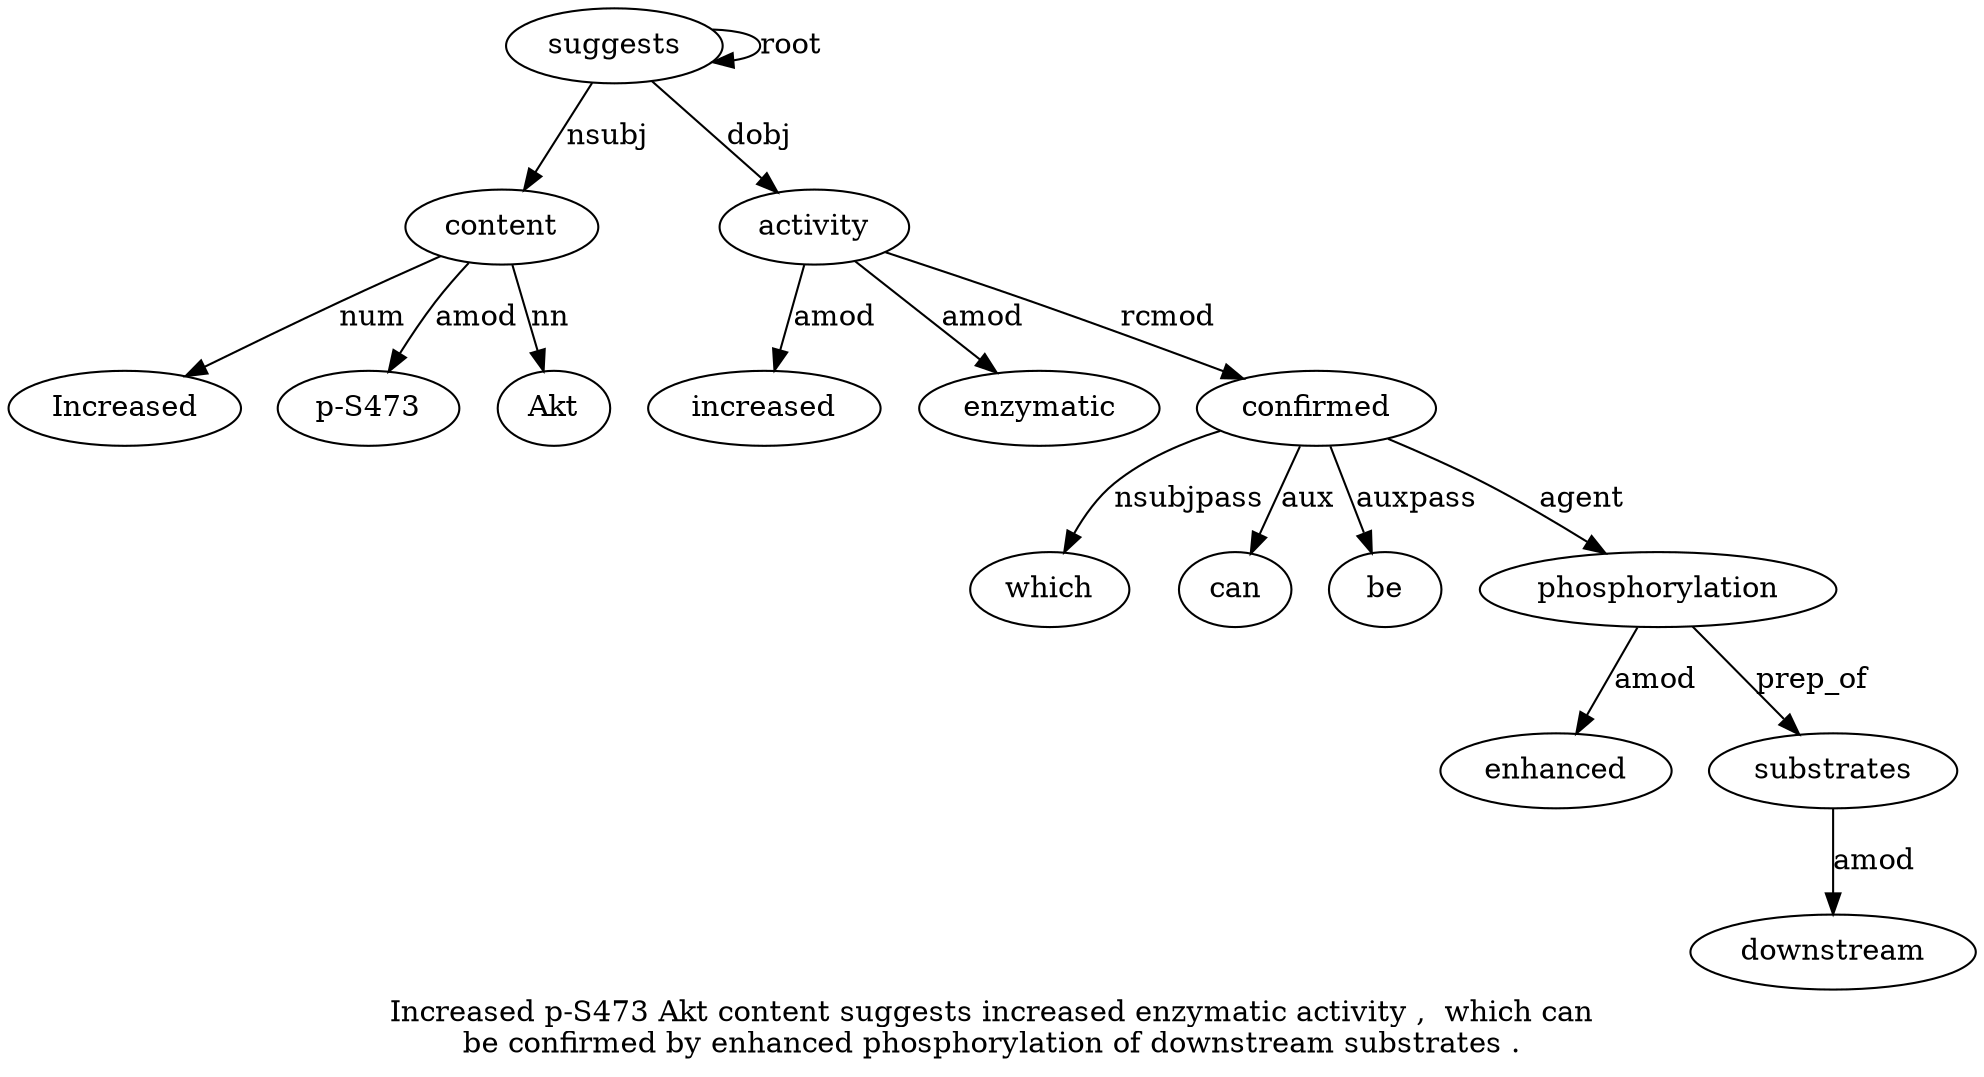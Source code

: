 digraph "Increased p-S473 Akt content suggests increased enzymatic activity ,  which can be confirmed by enhanced phosphorylation of downstream substrates ." {
label="Increased p-S473 Akt content suggests increased enzymatic activity ,  which can
be confirmed by enhanced phosphorylation of downstream substrates .";
content4 [style=filled, fillcolor=white, label=content];
Increased1 [style=filled, fillcolor=white, label=Increased];
content4 -> Increased1  [label=num];
"p-S4732" [style=filled, fillcolor=white, label="p-S473"];
content4 -> "p-S4732"  [label=amod];
Akt3 [style=filled, fillcolor=white, label=Akt];
content4 -> Akt3  [label=nn];
suggests5 [style=filled, fillcolor=white, label=suggests];
suggests5 -> content4  [label=nsubj];
suggests5 -> suggests5  [label=root];
activity8 [style=filled, fillcolor=white, label=activity];
increased6 [style=filled, fillcolor=white, label=increased];
activity8 -> increased6  [label=amod];
enzymatic7 [style=filled, fillcolor=white, label=enzymatic];
activity8 -> enzymatic7  [label=amod];
suggests5 -> activity8  [label=dobj];
confirmed13 [style=filled, fillcolor=white, label=confirmed];
which10 [style=filled, fillcolor=white, label=which];
confirmed13 -> which10  [label=nsubjpass];
can11 [style=filled, fillcolor=white, label=can];
confirmed13 -> can11  [label=aux];
be12 [style=filled, fillcolor=white, label=be];
confirmed13 -> be12  [label=auxpass];
activity8 -> confirmed13  [label=rcmod];
phosphorylation16 [style=filled, fillcolor=white, label=phosphorylation];
enhanced15 [style=filled, fillcolor=white, label=enhanced];
phosphorylation16 -> enhanced15  [label=amod];
confirmed13 -> phosphorylation16  [label=agent];
substrates19 [style=filled, fillcolor=white, label=substrates];
downstream18 [style=filled, fillcolor=white, label=downstream];
substrates19 -> downstream18  [label=amod];
phosphorylation16 -> substrates19  [label=prep_of];
}
